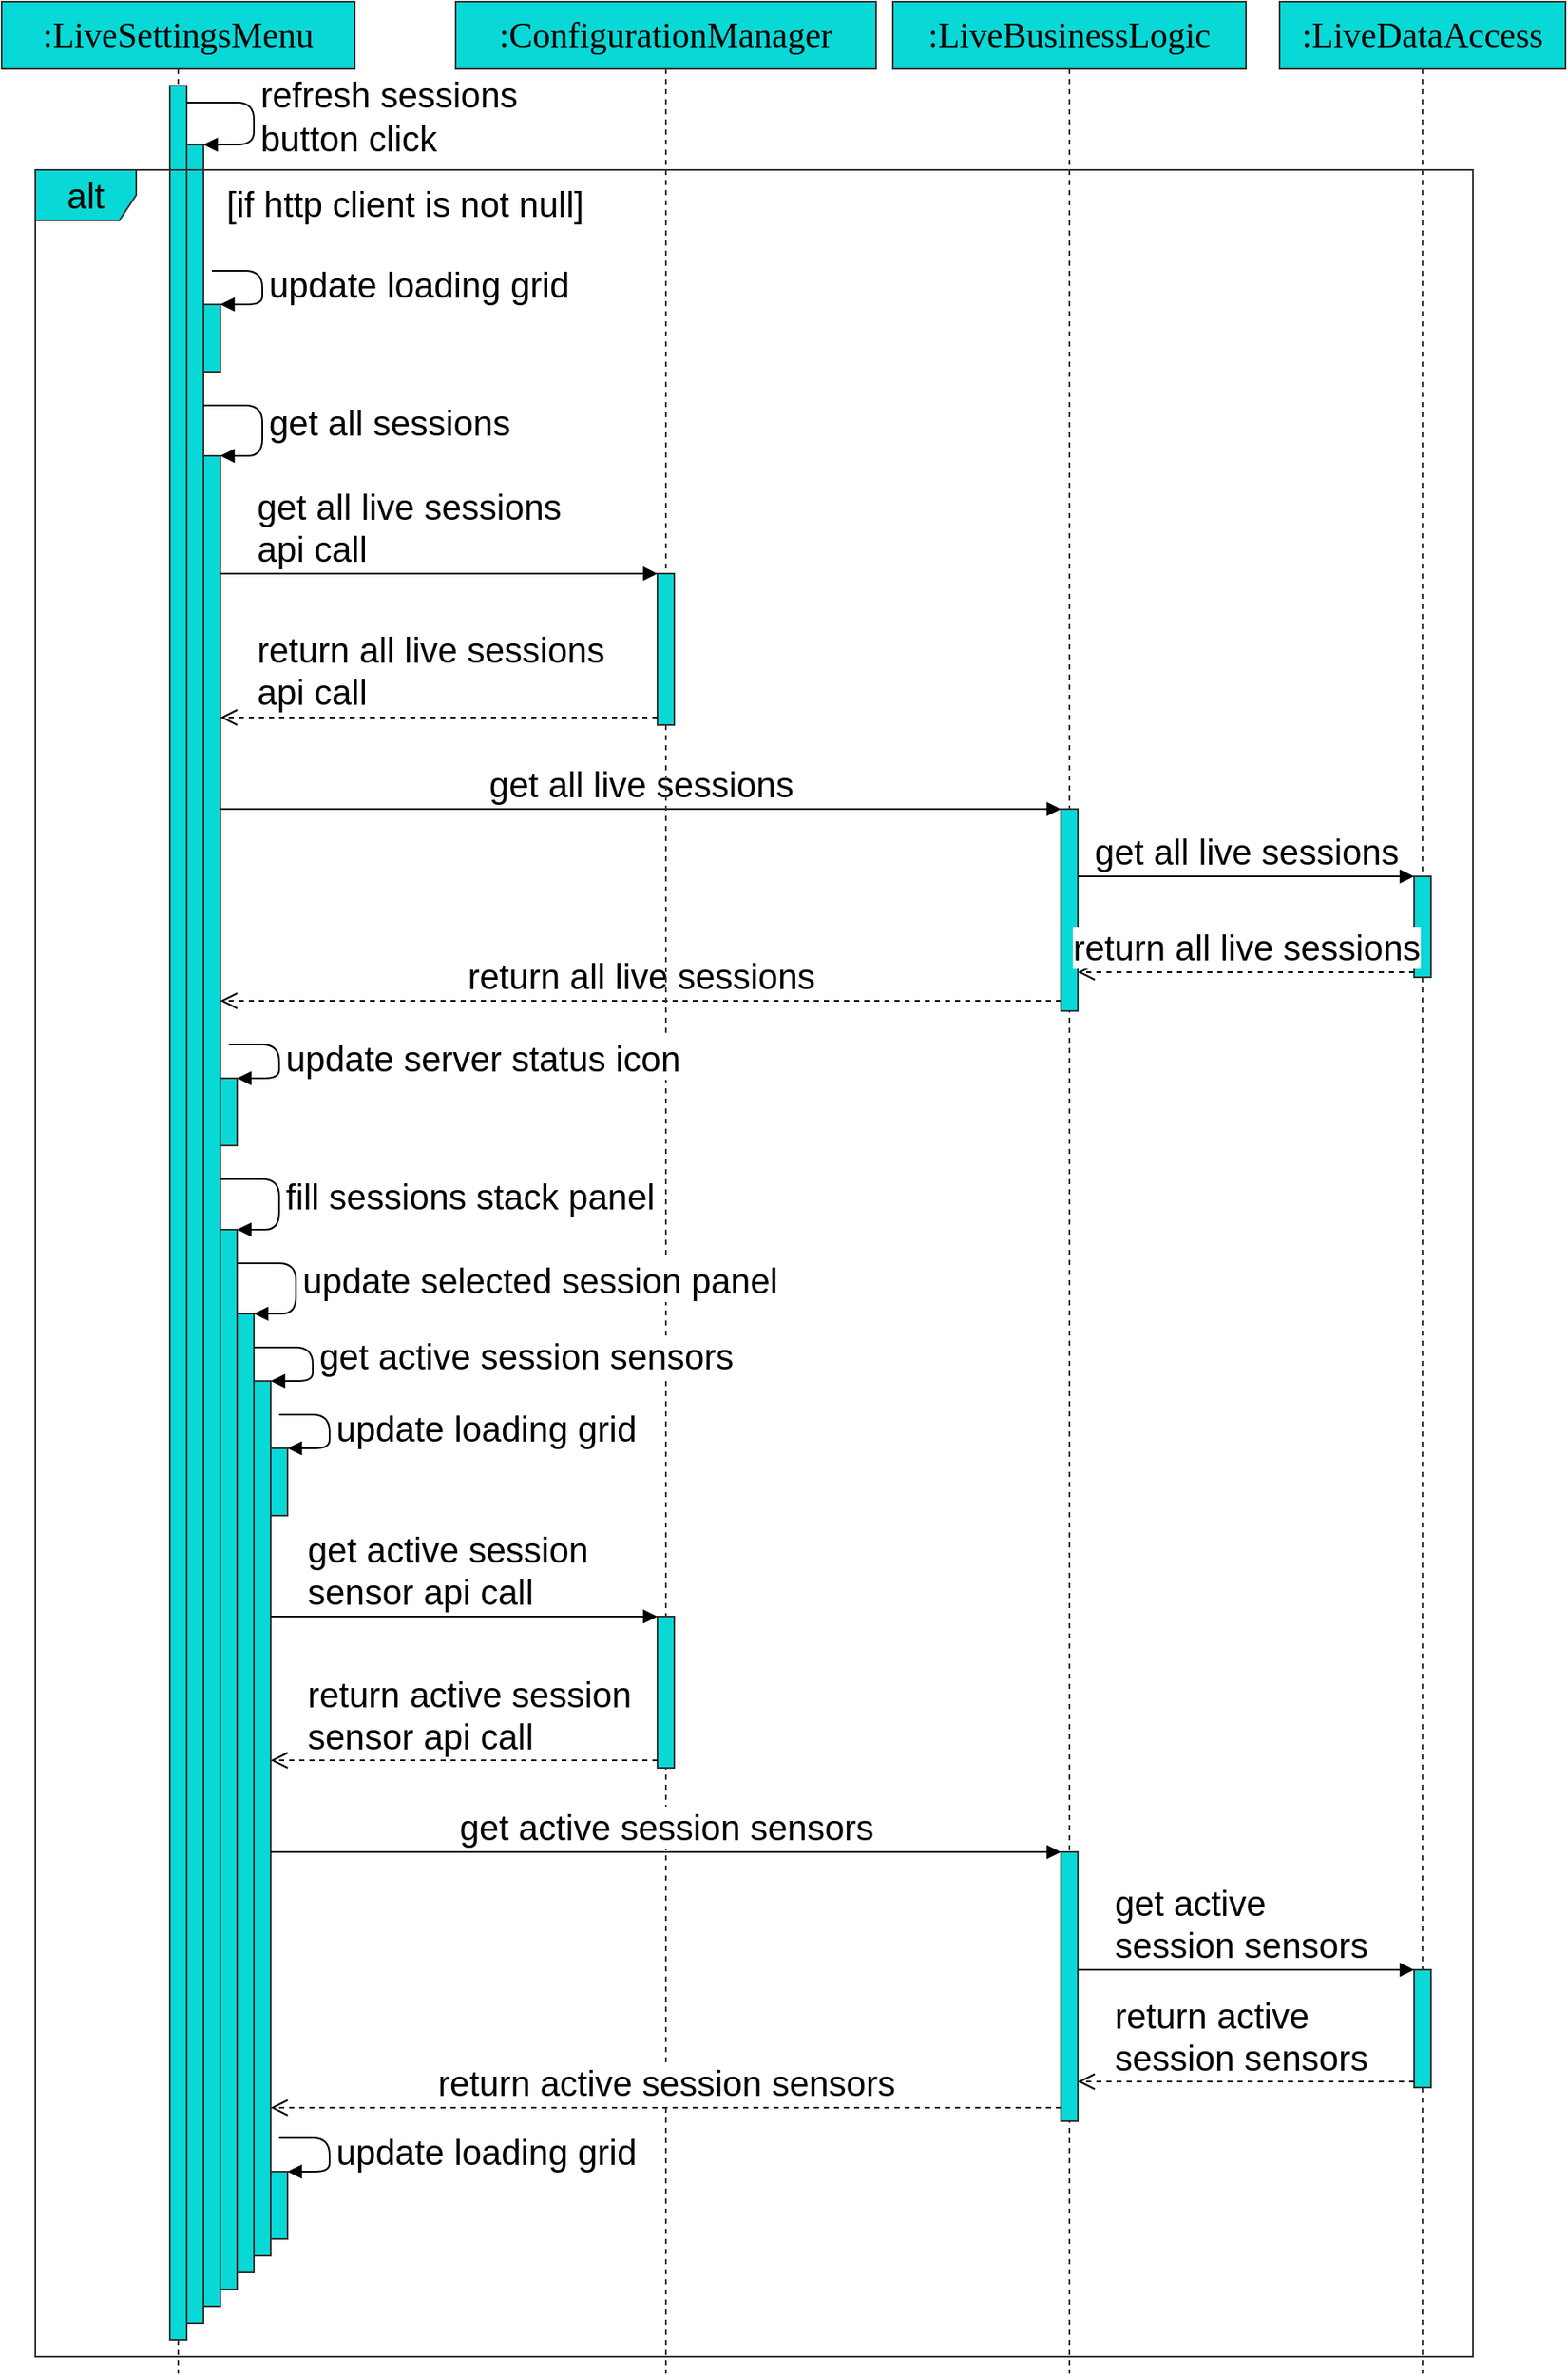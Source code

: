 <mxfile version="14.5.1" type="device"><diagram name="Page-1" id="13e1069c-82ec-6db2-03f1-153e76fe0fe0"><mxGraphModel dx="2080" dy="1259" grid="1" gridSize="10" guides="1" tooltips="1" connect="1" arrows="1" fold="1" page="1" pageScale="1" pageWidth="1100" pageHeight="850" background="#ffffff" math="0" shadow="0"><root><mxCell id="0"/><mxCell id="1" parent="0"/><mxCell id="7baba1c4bc27f4b0-8" value=":LiveSettingsMenu" style="shape=umlLifeline;perimeter=lifelinePerimeter;whiteSpace=wrap;html=1;container=1;collapsible=0;recursiveResize=0;outlineConnect=0;shadow=0;comic=0;labelBackgroundColor=none;strokeWidth=1;fontFamily=Verdana;fontSize=21;align=center;fillColor=#08D9D6;strokeColor=#333333;" parent="1" vertex="1"><mxGeometry x="60" y="80" width="210" height="1410" as="geometry"/></mxCell><mxCell id="7baba1c4bc27f4b0-9" value="" style="html=1;points=[];perimeter=orthogonalPerimeter;shadow=0;comic=0;labelBackgroundColor=none;strokeWidth=1;fontFamily=Verdana;fontSize=21;align=center;fillColor=#08D9D6;strokeColor=#333333;" parent="7baba1c4bc27f4b0-8" vertex="1"><mxGeometry x="100" y="50" width="10" height="1340" as="geometry"/></mxCell><mxCell id="TRTV6qml3l1xbM_STfha-2" value="" style="html=1;points=[];perimeter=orthogonalPerimeter;strokeColor=#333333;fillColor=#08D9D6;fontSize=21;" parent="1" vertex="1"><mxGeometry x="170" y="165" width="10" height="1295" as="geometry"/></mxCell><mxCell id="TRTV6qml3l1xbM_STfha-3" value="refresh sessions&lt;br&gt;button click" style="edgeStyle=orthogonalEdgeStyle;html=1;align=left;spacingLeft=2;endArrow=block;entryX=1;entryY=0;fontSize=21;" parent="1" target="TRTV6qml3l1xbM_STfha-2" edge="1" source="7baba1c4bc27f4b0-9"><mxGeometry relative="1" as="geometry"><mxPoint x="180" y="140" as="sourcePoint"/><Array as="points"><mxPoint x="210" y="140"/><mxPoint x="210" y="165"/></Array></mxGeometry></mxCell><mxCell id="TRTV6qml3l1xbM_STfha-4" value="" style="html=1;points=[];perimeter=orthogonalPerimeter;strokeColor=#333333;fillColor=#08D9D6;fontSize=21;" parent="1" vertex="1"><mxGeometry x="180" y="260" width="10" height="40" as="geometry"/></mxCell><mxCell id="TRTV6qml3l1xbM_STfha-5" value="update loading grid" style="edgeStyle=orthogonalEdgeStyle;html=1;align=left;spacingLeft=2;endArrow=block;entryX=1;entryY=0;fontSize=21;" parent="1" target="TRTV6qml3l1xbM_STfha-4" edge="1"><mxGeometry relative="1" as="geometry"><mxPoint x="185" y="240" as="sourcePoint"/><Array as="points"><mxPoint x="215" y="240"/></Array></mxGeometry></mxCell><mxCell id="TRTV6qml3l1xbM_STfha-6" value="" style="html=1;points=[];perimeter=orthogonalPerimeter;strokeColor=#333333;fillColor=#08D9D6;fontSize=21;" parent="1" vertex="1"><mxGeometry x="180" y="350" width="10" height="1100" as="geometry"/></mxCell><mxCell id="TRTV6qml3l1xbM_STfha-7" value="get all sessions" style="edgeStyle=orthogonalEdgeStyle;html=1;align=left;spacingLeft=2;endArrow=block;entryX=1;entryY=0;fontSize=21;" parent="1" target="TRTV6qml3l1xbM_STfha-6" edge="1" source="TRTV6qml3l1xbM_STfha-2"><mxGeometry relative="1" as="geometry"><mxPoint x="185" y="330" as="sourcePoint"/><Array as="points"><mxPoint x="215" y="320"/><mxPoint x="215" y="350"/></Array></mxGeometry></mxCell><mxCell id="TRTV6qml3l1xbM_STfha-8" value=":LiveBusinessLogic" style="shape=umlLifeline;perimeter=lifelinePerimeter;whiteSpace=wrap;html=1;container=1;collapsible=0;recursiveResize=0;outlineConnect=0;shadow=0;comic=0;labelBackgroundColor=none;strokeWidth=1;fontFamily=Verdana;fontSize=21;align=center;fillColor=#08D9D6;strokeColor=#333333;" parent="1" vertex="1"><mxGeometry x="590" y="80" width="210" height="1410" as="geometry"/></mxCell><mxCell id="TRTV6qml3l1xbM_STfha-10" value="" style="html=1;points=[];perimeter=orthogonalPerimeter;strokeColor=#333333;fillColor=#08D9D6;fontSize=21;" parent="TRTV6qml3l1xbM_STfha-8" vertex="1"><mxGeometry x="100" y="480" width="10" height="120" as="geometry"/></mxCell><mxCell id="TRTV6qml3l1xbM_STfha-38" value="" style="html=1;points=[];perimeter=orthogonalPerimeter;strokeColor=#333333;fillColor=#08D9D6;fontSize=21;" parent="TRTV6qml3l1xbM_STfha-8" vertex="1"><mxGeometry x="100" y="1100" width="10" height="160" as="geometry"/></mxCell><mxCell id="TRTV6qml3l1xbM_STfha-11" value="get all live sessions" style="html=1;verticalAlign=bottom;endArrow=block;entryX=0;entryY=0;fontSize=21;" parent="1" source="TRTV6qml3l1xbM_STfha-6" target="TRTV6qml3l1xbM_STfha-10" edge="1"><mxGeometry relative="1" as="geometry"><mxPoint x="380" y="385" as="sourcePoint"/></mxGeometry></mxCell><mxCell id="TRTV6qml3l1xbM_STfha-12" value="return all live sessions" style="html=1;verticalAlign=bottom;endArrow=open;dashed=1;endSize=8;exitX=0;exitY=0.95;fontSize=21;" parent="1" source="TRTV6qml3l1xbM_STfha-10" target="TRTV6qml3l1xbM_STfha-6" edge="1"><mxGeometry relative="1" as="geometry"><mxPoint x="380" y="461" as="targetPoint"/></mxGeometry></mxCell><mxCell id="TRTV6qml3l1xbM_STfha-14" value=":ConfigurationManager" style="shape=umlLifeline;perimeter=lifelinePerimeter;whiteSpace=wrap;html=1;container=1;collapsible=0;recursiveResize=0;outlineConnect=0;shadow=0;comic=0;labelBackgroundColor=none;strokeWidth=1;fontFamily=Verdana;fontSize=21;align=center;fillColor=#08D9D6;strokeColor=#333333;" parent="1" vertex="1"><mxGeometry x="330" y="80" width="250" height="1410" as="geometry"/></mxCell><mxCell id="TRTV6qml3l1xbM_STfha-16" value="" style="html=1;points=[];perimeter=orthogonalPerimeter;strokeColor=#333333;fillColor=#08D9D6;fontSize=21;" parent="TRTV6qml3l1xbM_STfha-14" vertex="1"><mxGeometry x="120" y="340" width="10" height="90" as="geometry"/></mxCell><mxCell id="TRTV6qml3l1xbM_STfha-35" value="" style="html=1;points=[];perimeter=orthogonalPerimeter;strokeColor=#333333;fillColor=#08D9D6;fontSize=21;" parent="TRTV6qml3l1xbM_STfha-14" vertex="1"><mxGeometry x="120" y="960" width="10" height="90" as="geometry"/></mxCell><mxCell id="TRTV6qml3l1xbM_STfha-17" value="get all live sessions&lt;br&gt;api call" style="html=1;verticalAlign=bottom;endArrow=block;entryX=0;entryY=0;fontSize=21;align=left;" parent="1" source="TRTV6qml3l1xbM_STfha-6" target="TRTV6qml3l1xbM_STfha-16" edge="1"><mxGeometry x="-0.846" relative="1" as="geometry"><mxPoint x="840" y="380" as="sourcePoint"/><mxPoint as="offset"/></mxGeometry></mxCell><mxCell id="TRTV6qml3l1xbM_STfha-18" value="return&amp;nbsp;all live sessions&lt;br&gt;api call" style="html=1;verticalAlign=bottom;endArrow=open;dashed=1;endSize=8;exitX=0;exitY=0.95;fontSize=21;align=left;" parent="1" source="TRTV6qml3l1xbM_STfha-16" target="TRTV6qml3l1xbM_STfha-6" edge="1"><mxGeometry x="0.846" relative="1" as="geometry"><mxPoint x="840" y="456" as="targetPoint"/><mxPoint as="offset"/></mxGeometry></mxCell><mxCell id="TRTV6qml3l1xbM_STfha-19" value=":LiveDataAccess" style="shape=umlLifeline;perimeter=lifelinePerimeter;whiteSpace=wrap;html=1;container=1;collapsible=0;recursiveResize=0;outlineConnect=0;shadow=0;comic=0;labelBackgroundColor=none;strokeWidth=1;fontFamily=Verdana;fontSize=21;align=center;fillColor=#08D9D6;strokeColor=#333333;" parent="1" vertex="1"><mxGeometry x="820" y="80" width="170" height="1410" as="geometry"/></mxCell><mxCell id="TRTV6qml3l1xbM_STfha-21" value="" style="html=1;points=[];perimeter=orthogonalPerimeter;strokeColor=#333333;fillColor=#08D9D6;fontSize=21;" parent="TRTV6qml3l1xbM_STfha-19" vertex="1"><mxGeometry x="80" y="520" width="10" height="60" as="geometry"/></mxCell><mxCell id="TRTV6qml3l1xbM_STfha-41" value="" style="html=1;points=[];perimeter=orthogonalPerimeter;strokeColor=#333333;fillColor=#08D9D6;fontSize=21;" parent="TRTV6qml3l1xbM_STfha-19" vertex="1"><mxGeometry x="80" y="1170" width="10" height="70" as="geometry"/></mxCell><mxCell id="TRTV6qml3l1xbM_STfha-23" value="return all live sessions" style="html=1;verticalAlign=bottom;endArrow=open;dashed=1;endSize=8;exitX=0;exitY=0.95;fontSize=21;" parent="1" source="TRTV6qml3l1xbM_STfha-21" target="TRTV6qml3l1xbM_STfha-10" edge="1"><mxGeometry relative="1" as="geometry"><mxPoint x="400" y="715.25" as="targetPoint"/></mxGeometry></mxCell><mxCell id="TRTV6qml3l1xbM_STfha-24" value="" style="html=1;points=[];perimeter=orthogonalPerimeter;strokeColor=#333333;fillColor=#08D9D6;fontSize=21;" parent="1" vertex="1"><mxGeometry x="190" y="720" width="10" height="40" as="geometry"/></mxCell><mxCell id="TRTV6qml3l1xbM_STfha-25" value="update server status icon" style="edgeStyle=orthogonalEdgeStyle;html=1;align=left;spacingLeft=2;endArrow=block;entryX=1;entryY=0;fontSize=21;" parent="1" target="TRTV6qml3l1xbM_STfha-24" edge="1"><mxGeometry relative="1" as="geometry"><mxPoint x="195" y="700" as="sourcePoint"/><Array as="points"><mxPoint x="225" y="700"/></Array></mxGeometry></mxCell><mxCell id="TRTV6qml3l1xbM_STfha-26" value="" style="html=1;points=[];perimeter=orthogonalPerimeter;strokeColor=#333333;fillColor=#08D9D6;fontSize=21;" parent="1" vertex="1"><mxGeometry x="190" y="810" width="10" height="630" as="geometry"/></mxCell><mxCell id="TRTV6qml3l1xbM_STfha-27" value="fill sessions stack panel" style="edgeStyle=orthogonalEdgeStyle;html=1;align=left;spacingLeft=2;endArrow=block;entryX=1;entryY=0;fontSize=21;" parent="1" target="TRTV6qml3l1xbM_STfha-26" edge="1" source="TRTV6qml3l1xbM_STfha-6"><mxGeometry relative="1" as="geometry"><mxPoint x="190" y="720" as="sourcePoint"/><Array as="points"><mxPoint x="225" y="780"/><mxPoint x="225" y="810"/></Array></mxGeometry></mxCell><mxCell id="TRTV6qml3l1xbM_STfha-28" value="" style="html=1;points=[];perimeter=orthogonalPerimeter;strokeColor=#333333;fillColor=#08D9D6;fontSize=21;" parent="1" vertex="1"><mxGeometry x="200" y="860" width="10" height="570" as="geometry"/></mxCell><mxCell id="TRTV6qml3l1xbM_STfha-29" value="update selected session panel" style="edgeStyle=orthogonalEdgeStyle;html=1;align=left;spacingLeft=2;endArrow=block;entryX=1;entryY=0;fontSize=21;" parent="1" target="TRTV6qml3l1xbM_STfha-28" edge="1" source="TRTV6qml3l1xbM_STfha-26"><mxGeometry relative="1" as="geometry"><mxPoint x="205" y="770" as="sourcePoint"/><Array as="points"><mxPoint x="235" y="830"/><mxPoint x="235" y="860"/></Array></mxGeometry></mxCell><mxCell id="TRTV6qml3l1xbM_STfha-30" value="" style="html=1;points=[];perimeter=orthogonalPerimeter;strokeColor=#333333;fillColor=#08D9D6;fontSize=21;" parent="1" vertex="1"><mxGeometry x="210" y="900" width="10" height="520" as="geometry"/></mxCell><mxCell id="TRTV6qml3l1xbM_STfha-31" value="get active session sensors" style="edgeStyle=orthogonalEdgeStyle;html=1;align=left;spacingLeft=2;endArrow=block;entryX=1;entryY=0;fontSize=21;" parent="1" target="TRTV6qml3l1xbM_STfha-30" edge="1" source="TRTV6qml3l1xbM_STfha-28"><mxGeometry relative="1" as="geometry"><mxPoint x="215" y="820" as="sourcePoint"/><Array as="points"><mxPoint x="245" y="880"/><mxPoint x="245" y="900"/></Array></mxGeometry></mxCell><mxCell id="TRTV6qml3l1xbM_STfha-32" value="" style="html=1;points=[];perimeter=orthogonalPerimeter;strokeColor=#333333;fillColor=#08D9D6;fontSize=21;" parent="1" vertex="1"><mxGeometry x="220" y="940" width="10" height="40" as="geometry"/></mxCell><mxCell id="TRTV6qml3l1xbM_STfha-33" value="update loading grid" style="edgeStyle=orthogonalEdgeStyle;html=1;align=left;spacingLeft=2;endArrow=block;entryX=1;entryY=0;fontSize=21;" parent="1" target="TRTV6qml3l1xbM_STfha-32" edge="1"><mxGeometry relative="1" as="geometry"><mxPoint x="225" y="920" as="sourcePoint"/><Array as="points"><mxPoint x="255" y="920"/></Array></mxGeometry></mxCell><mxCell id="TRTV6qml3l1xbM_STfha-36" value="get active session&lt;br&gt;sensor api call" style="html=1;verticalAlign=bottom;endArrow=block;entryX=0;entryY=0;fontSize=21;align=left;" parent="1" source="TRTV6qml3l1xbM_STfha-30" target="TRTV6qml3l1xbM_STfha-35" edge="1"><mxGeometry x="-0.826" relative="1" as="geometry"><mxPoint x="190" y="960" as="sourcePoint"/><mxPoint as="offset"/></mxGeometry></mxCell><mxCell id="TRTV6qml3l1xbM_STfha-37" value="return active session&lt;br&gt;sensor api call" style="html=1;verticalAlign=bottom;endArrow=open;dashed=1;endSize=8;exitX=0;exitY=0.95;fontSize=21;align=left;" parent="1" source="TRTV6qml3l1xbM_STfha-35" target="TRTV6qml3l1xbM_STfha-30" edge="1"><mxGeometry x="0.826" relative="1" as="geometry"><mxPoint x="190" y="1036" as="targetPoint"/><mxPoint as="offset"/></mxGeometry></mxCell><mxCell id="TRTV6qml3l1xbM_STfha-39" value="get active session sensors" style="html=1;verticalAlign=bottom;endArrow=block;entryX=0;entryY=0;fontSize=21;" parent="1" source="TRTV6qml3l1xbM_STfha-30" target="TRTV6qml3l1xbM_STfha-38" edge="1"><mxGeometry relative="1" as="geometry"><mxPoint x="190" y="1100" as="sourcePoint"/></mxGeometry></mxCell><mxCell id="TRTV6qml3l1xbM_STfha-40" value="return active session sensors" style="html=1;verticalAlign=bottom;endArrow=open;dashed=1;endSize=8;exitX=0;exitY=0.95;fontSize=21;" parent="1" source="TRTV6qml3l1xbM_STfha-38" target="TRTV6qml3l1xbM_STfha-30" edge="1"><mxGeometry relative="1" as="geometry"><mxPoint x="190" y="1185.5" as="targetPoint"/></mxGeometry></mxCell><mxCell id="TRTV6qml3l1xbM_STfha-43" value="return active&lt;br&gt;session sensors" style="html=1;verticalAlign=bottom;endArrow=open;dashed=1;endSize=8;exitX=0;exitY=0.95;fontSize=21;align=left;" parent="1" source="TRTV6qml3l1xbM_STfha-41" target="TRTV6qml3l1xbM_STfha-38" edge="1"><mxGeometry x="0.8" relative="1" as="geometry"><mxPoint x="430" y="1205.5" as="targetPoint"/><mxPoint as="offset"/></mxGeometry></mxCell><mxCell id="TRTV6qml3l1xbM_STfha-44" value="" style="html=1;points=[];perimeter=orthogonalPerimeter;strokeColor=#333333;fillColor=#08D9D6;fontSize=21;" parent="1" vertex="1"><mxGeometry x="220" y="1370" width="10" height="40" as="geometry"/></mxCell><mxCell id="TRTV6qml3l1xbM_STfha-45" value="update loading grid" style="edgeStyle=orthogonalEdgeStyle;html=1;align=left;spacingLeft=2;endArrow=block;entryX=1;entryY=0;fontSize=21;" parent="1" target="TRTV6qml3l1xbM_STfha-44" edge="1"><mxGeometry relative="1" as="geometry"><mxPoint x="225" y="1350" as="sourcePoint"/><Array as="points"><mxPoint x="255" y="1350"/></Array></mxGeometry></mxCell><mxCell id="TRTV6qml3l1xbM_STfha-46" value="[if http client is not null]" style="text;html=1;strokeColor=none;fillColor=none;align=center;verticalAlign=middle;whiteSpace=wrap;fontSize=21;" parent="1" vertex="1"><mxGeometry x="180" y="190" width="240" height="20" as="geometry"/></mxCell><mxCell id="TRTV6qml3l1xbM_STfha-22" value="get all live sessions" style="html=1;verticalAlign=bottom;endArrow=block;entryX=0;entryY=0;fontSize=21;" parent="1" target="TRTV6qml3l1xbM_STfha-21" edge="1" source="TRTV6qml3l1xbM_STfha-10"><mxGeometry relative="1" as="geometry"><mxPoint x="700" y="530" as="sourcePoint"/></mxGeometry></mxCell><mxCell id="TRTV6qml3l1xbM_STfha-42" value="get active&lt;br&gt;session sensors" style="html=1;verticalAlign=bottom;endArrow=block;entryX=0;entryY=0;fontSize=21;align=left;" parent="1" target="TRTV6qml3l1xbM_STfha-41" edge="1" source="TRTV6qml3l1xbM_STfha-38"><mxGeometry x="-0.8" relative="1" as="geometry"><mxPoint x="680" y="1120" as="sourcePoint"/><mxPoint as="offset"/></mxGeometry></mxCell><mxCell id="TRTV6qml3l1xbM_STfha-1" value="alt" style="shape=umlFrame;whiteSpace=wrap;html=1;strokeColor=#333333;fillColor=#08D9D6;fontSize=21;" parent="1" vertex="1"><mxGeometry x="80" y="180" width="855" height="1300" as="geometry"/></mxCell></root></mxGraphModel></diagram></mxfile>